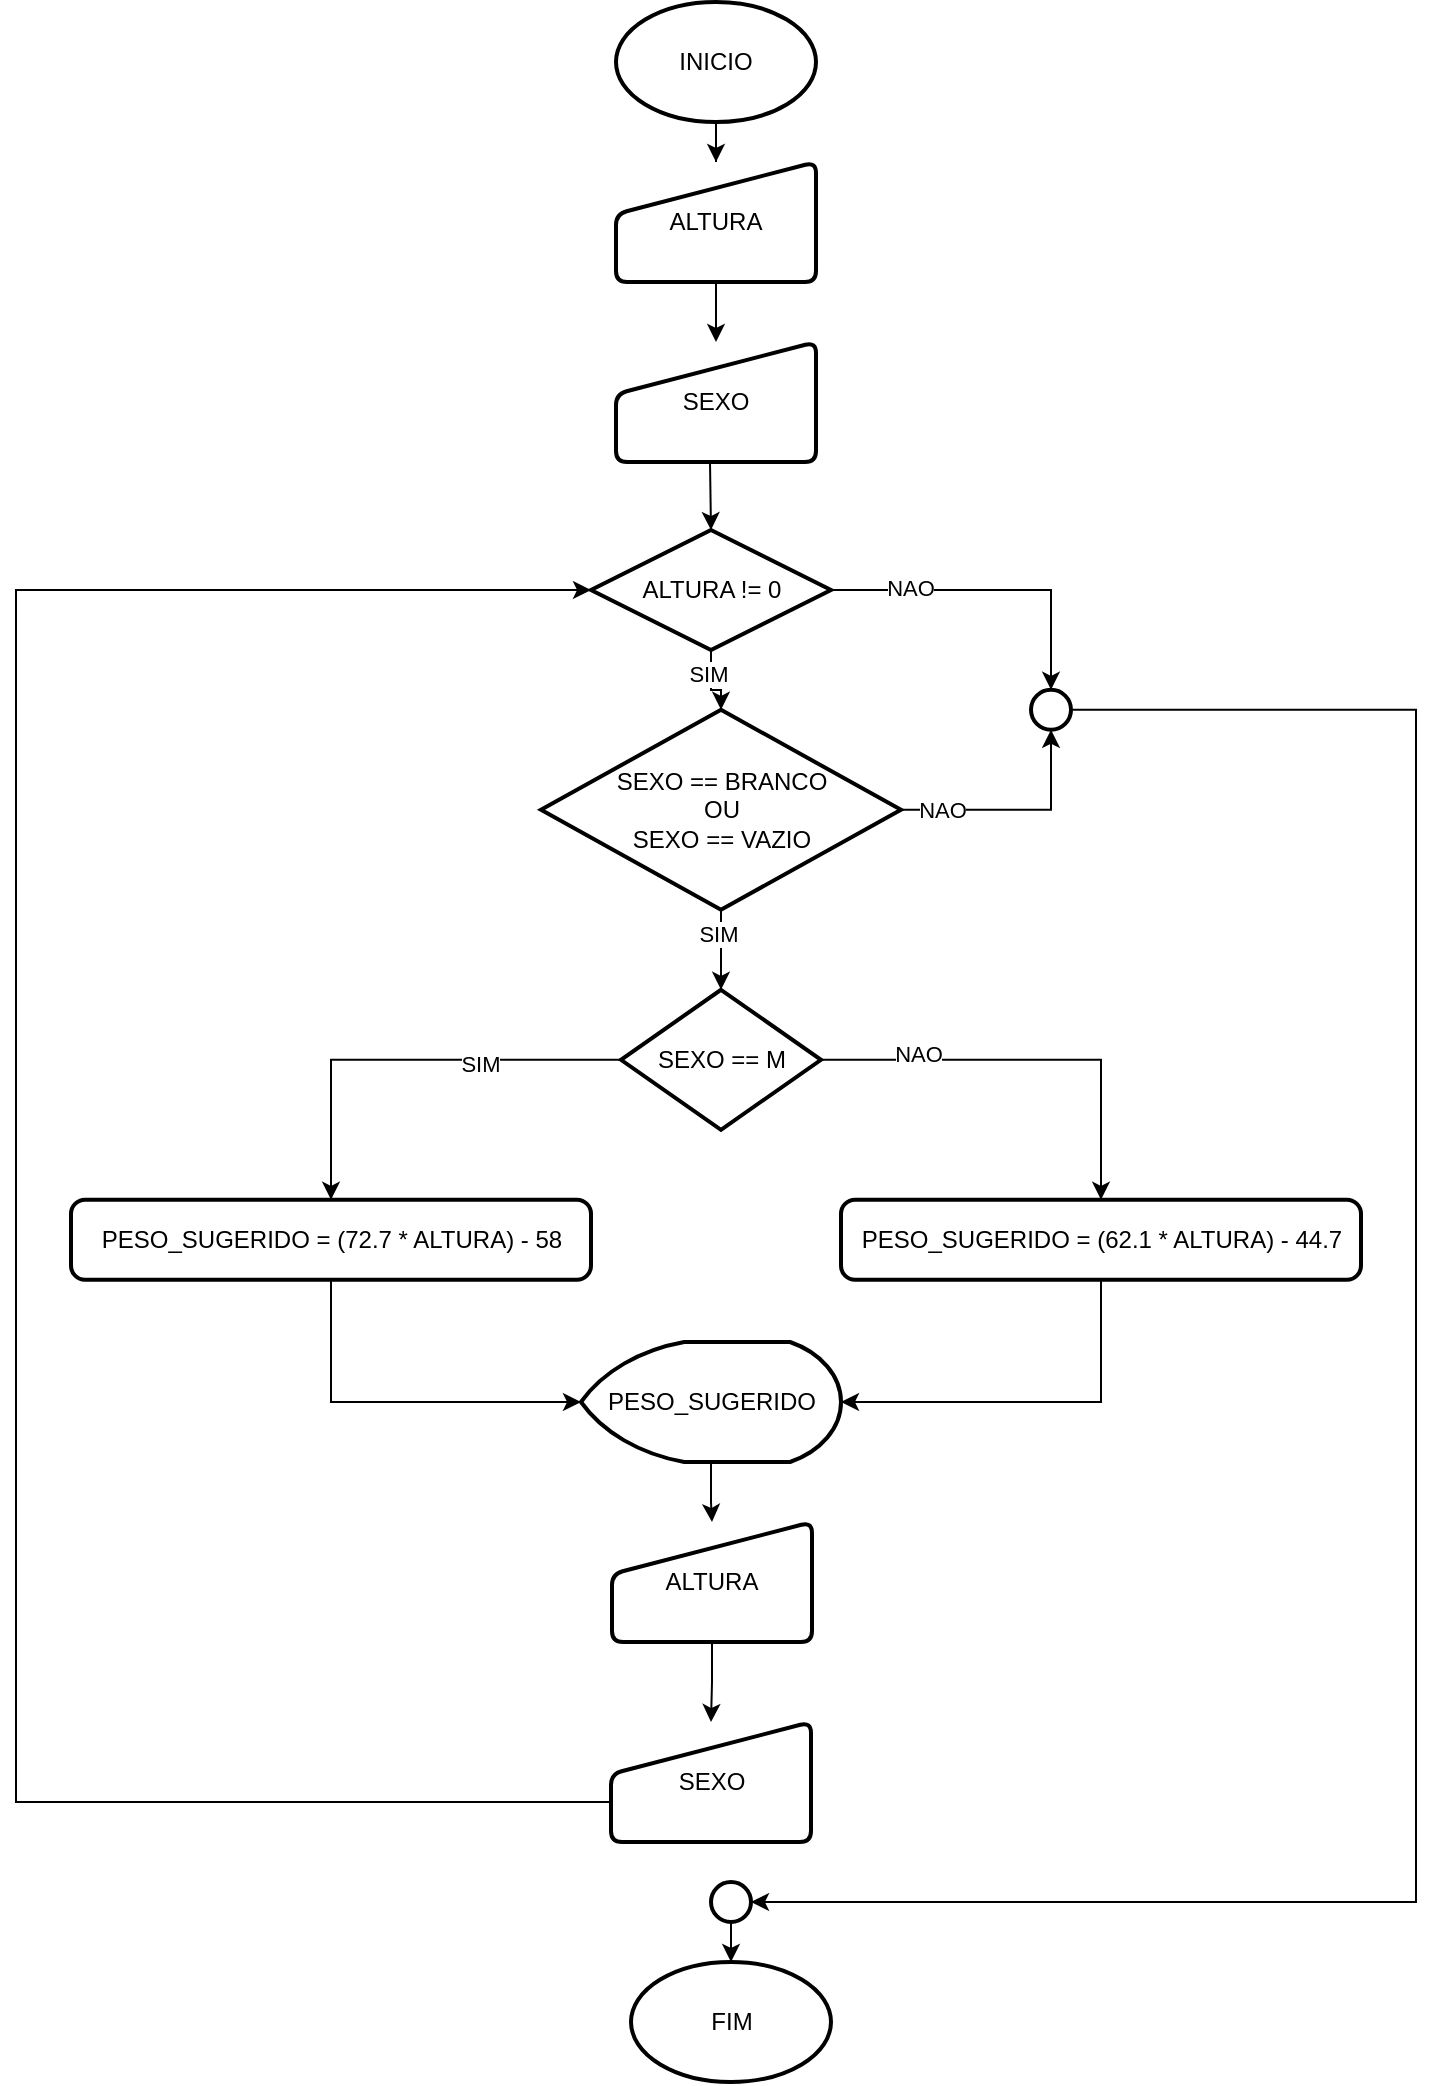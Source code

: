<mxfile version="26.0.8">
  <diagram name="Página-1" id="mj-e01_5pzUuontkbSiP">
    <mxGraphModel dx="978" dy="564" grid="1" gridSize="10" guides="1" tooltips="1" connect="1" arrows="1" fold="1" page="1" pageScale="1" pageWidth="827" pageHeight="1169" math="0" shadow="0">
      <root>
        <mxCell id="0" />
        <mxCell id="1" parent="0" />
        <mxCell id="ijVDi0uQCzCi034brHkh-32" style="edgeStyle=orthogonalEdgeStyle;rounded=0;orthogonalLoop=1;jettySize=auto;html=1;entryX=0.5;entryY=0;entryDx=0;entryDy=0;" edge="1" parent="1" source="ijVDi0uQCzCi034brHkh-2" target="ijVDi0uQCzCi034brHkh-28">
          <mxGeometry relative="1" as="geometry" />
        </mxCell>
        <mxCell id="ijVDi0uQCzCi034brHkh-2" value="INICIO" style="strokeWidth=2;html=1;shape=mxgraph.flowchart.start_1;whiteSpace=wrap;" vertex="1" parent="1">
          <mxGeometry x="363" y="65" width="100" height="60" as="geometry" />
        </mxCell>
        <mxCell id="ijVDi0uQCzCi034brHkh-3" value="FIM" style="strokeWidth=2;html=1;shape=mxgraph.flowchart.start_1;whiteSpace=wrap;" vertex="1" parent="1">
          <mxGeometry x="370.5" y="1045" width="100" height="60" as="geometry" />
        </mxCell>
        <mxCell id="ijVDi0uQCzCi034brHkh-13" style="edgeStyle=orthogonalEdgeStyle;rounded=0;orthogonalLoop=1;jettySize=auto;html=1;exitX=0.5;exitY=1;exitDx=0;exitDy=0;exitPerimeter=0;" edge="1" parent="1" source="ijVDi0uQCzCi034brHkh-7" target="ijVDi0uQCzCi034brHkh-8">
          <mxGeometry relative="1" as="geometry">
            <mxPoint x="415.611" y="398.89" as="sourcePoint" />
          </mxGeometry>
        </mxCell>
        <mxCell id="ijVDi0uQCzCi034brHkh-18" value="SIM" style="edgeLabel;html=1;align=center;verticalAlign=middle;resizable=0;points=[];" vertex="1" connectable="0" parent="ijVDi0uQCzCi034brHkh-13">
          <mxGeometry x="-0.35" y="3" relative="1" as="geometry">
            <mxPoint x="-5" as="offset" />
          </mxGeometry>
        </mxCell>
        <mxCell id="ijVDi0uQCzCi034brHkh-7" value="ALTURA != 0" style="strokeWidth=2;html=1;shape=mxgraph.flowchart.decision;whiteSpace=wrap;" vertex="1" parent="1">
          <mxGeometry x="350.5" y="329" width="120" height="60" as="geometry" />
        </mxCell>
        <mxCell id="ijVDi0uQCzCi034brHkh-8" value="&lt;div&gt;SEXO == BRANCO&lt;/div&gt;&lt;div&gt;OU&lt;/div&gt;&lt;div&gt;SEXO == VAZIO&lt;/div&gt;" style="strokeWidth=2;html=1;shape=mxgraph.flowchart.decision;whiteSpace=wrap;" vertex="1" parent="1">
          <mxGeometry x="325.5" y="418.89" width="180" height="100" as="geometry" />
        </mxCell>
        <mxCell id="ijVDi0uQCzCi034brHkh-41" style="edgeStyle=orthogonalEdgeStyle;rounded=0;orthogonalLoop=1;jettySize=auto;html=1;entryX=1;entryY=0.5;entryDx=0;entryDy=0;entryPerimeter=0;" edge="1" parent="1" source="ijVDi0uQCzCi034brHkh-12" target="ijVDi0uQCzCi034brHkh-42">
          <mxGeometry relative="1" as="geometry">
            <mxPoint x="763" y="935" as="targetPoint" />
            <Array as="points">
              <mxPoint x="763" y="419" />
              <mxPoint x="763" y="1015" />
            </Array>
          </mxGeometry>
        </mxCell>
        <mxCell id="ijVDi0uQCzCi034brHkh-12" value="" style="strokeWidth=2;html=1;shape=mxgraph.flowchart.start_2;whiteSpace=wrap;" vertex="1" parent="1">
          <mxGeometry x="570.5" y="408.89" width="20" height="20" as="geometry" />
        </mxCell>
        <mxCell id="ijVDi0uQCzCi034brHkh-14" style="edgeStyle=orthogonalEdgeStyle;rounded=0;orthogonalLoop=1;jettySize=auto;html=1;entryX=0.5;entryY=1;entryDx=0;entryDy=0;entryPerimeter=0;" edge="1" parent="1" source="ijVDi0uQCzCi034brHkh-8" target="ijVDi0uQCzCi034brHkh-12">
          <mxGeometry relative="1" as="geometry" />
        </mxCell>
        <mxCell id="ijVDi0uQCzCi034brHkh-17" value="NAO" style="edgeLabel;html=1;align=center;verticalAlign=middle;resizable=0;points=[];" vertex="1" connectable="0" parent="ijVDi0uQCzCi034brHkh-14">
          <mxGeometry x="-0.65" relative="1" as="geometry">
            <mxPoint as="offset" />
          </mxGeometry>
        </mxCell>
        <mxCell id="ijVDi0uQCzCi034brHkh-15" style="edgeStyle=orthogonalEdgeStyle;rounded=0;orthogonalLoop=1;jettySize=auto;html=1;entryX=0.5;entryY=0;entryDx=0;entryDy=0;entryPerimeter=0;" edge="1" parent="1" source="ijVDi0uQCzCi034brHkh-7" target="ijVDi0uQCzCi034brHkh-12">
          <mxGeometry relative="1" as="geometry">
            <mxPoint x="475.5" y="369.001" as="sourcePoint" />
          </mxGeometry>
        </mxCell>
        <mxCell id="ijVDi0uQCzCi034brHkh-16" value="NAO" style="edgeLabel;html=1;align=center;verticalAlign=middle;resizable=0;points=[];" vertex="1" connectable="0" parent="ijVDi0uQCzCi034brHkh-15">
          <mxGeometry x="-0.515" y="-4" relative="1" as="geometry">
            <mxPoint y="-5" as="offset" />
          </mxGeometry>
        </mxCell>
        <mxCell id="ijVDi0uQCzCi034brHkh-24" style="edgeStyle=orthogonalEdgeStyle;rounded=0;orthogonalLoop=1;jettySize=auto;html=1;entryX=0.5;entryY=0;entryDx=0;entryDy=0;" edge="1" parent="1" source="ijVDi0uQCzCi034brHkh-19" target="ijVDi0uQCzCi034brHkh-20">
          <mxGeometry relative="1" as="geometry" />
        </mxCell>
        <mxCell id="ijVDi0uQCzCi034brHkh-25" value="SIM" style="edgeLabel;html=1;align=center;verticalAlign=middle;resizable=0;points=[];" vertex="1" connectable="0" parent="ijVDi0uQCzCi034brHkh-24">
          <mxGeometry x="-0.34" y="2" relative="1" as="geometry">
            <mxPoint as="offset" />
          </mxGeometry>
        </mxCell>
        <mxCell id="ijVDi0uQCzCi034brHkh-26" style="edgeStyle=orthogonalEdgeStyle;rounded=0;orthogonalLoop=1;jettySize=auto;html=1;entryX=0.5;entryY=0;entryDx=0;entryDy=0;" edge="1" parent="1" source="ijVDi0uQCzCi034brHkh-19" target="ijVDi0uQCzCi034brHkh-21">
          <mxGeometry relative="1" as="geometry" />
        </mxCell>
        <mxCell id="ijVDi0uQCzCi034brHkh-27" value="NAO" style="edgeLabel;html=1;align=center;verticalAlign=middle;resizable=0;points=[];" vertex="1" connectable="0" parent="ijVDi0uQCzCi034brHkh-26">
          <mxGeometry x="-0.543" y="3" relative="1" as="geometry">
            <mxPoint as="offset" />
          </mxGeometry>
        </mxCell>
        <mxCell id="ijVDi0uQCzCi034brHkh-19" value="SEXO == M" style="strokeWidth=2;html=1;shape=mxgraph.flowchart.decision;whiteSpace=wrap;" vertex="1" parent="1">
          <mxGeometry x="365.5" y="558.89" width="100" height="70" as="geometry" />
        </mxCell>
        <mxCell id="ijVDi0uQCzCi034brHkh-20" value="PESO_SUGERIDO = (72.7 * ALTURA) - 58" style="rounded=1;whiteSpace=wrap;html=1;absoluteArcSize=1;arcSize=14;strokeWidth=2;" vertex="1" parent="1">
          <mxGeometry x="90.5" y="663.89" width="260" height="40" as="geometry" />
        </mxCell>
        <mxCell id="ijVDi0uQCzCi034brHkh-21" value="PESO_SUGERIDO = (62.1 * ALTURA) - 44.7" style="rounded=1;whiteSpace=wrap;html=1;absoluteArcSize=1;arcSize=14;strokeWidth=2;" vertex="1" parent="1">
          <mxGeometry x="475.5" y="663.89" width="260" height="40" as="geometry" />
        </mxCell>
        <mxCell id="ijVDi0uQCzCi034brHkh-22" style="edgeStyle=orthogonalEdgeStyle;rounded=0;orthogonalLoop=1;jettySize=auto;html=1;entryX=0.5;entryY=0;entryDx=0;entryDy=0;entryPerimeter=0;" edge="1" parent="1" source="ijVDi0uQCzCi034brHkh-8" target="ijVDi0uQCzCi034brHkh-19">
          <mxGeometry relative="1" as="geometry" />
        </mxCell>
        <mxCell id="ijVDi0uQCzCi034brHkh-23" value="SIM" style="edgeLabel;html=1;align=center;verticalAlign=middle;resizable=0;points=[];" vertex="1" connectable="0" parent="ijVDi0uQCzCi034brHkh-22">
          <mxGeometry x="-0.4" y="-2" relative="1" as="geometry">
            <mxPoint as="offset" />
          </mxGeometry>
        </mxCell>
        <mxCell id="ijVDi0uQCzCi034brHkh-33" style="edgeStyle=orthogonalEdgeStyle;rounded=0;orthogonalLoop=1;jettySize=auto;html=1;entryX=0.5;entryY=0;entryDx=0;entryDy=0;" edge="1" parent="1" source="ijVDi0uQCzCi034brHkh-28" target="ijVDi0uQCzCi034brHkh-29">
          <mxGeometry relative="1" as="geometry" />
        </mxCell>
        <mxCell id="ijVDi0uQCzCi034brHkh-28" value="ALTURA" style="html=1;strokeWidth=2;shape=manualInput;whiteSpace=wrap;rounded=1;size=26;arcSize=11;" vertex="1" parent="1">
          <mxGeometry x="363" y="145" width="100" height="60" as="geometry" />
        </mxCell>
        <mxCell id="ijVDi0uQCzCi034brHkh-29" value="SEXO" style="html=1;strokeWidth=2;shape=manualInput;whiteSpace=wrap;rounded=1;size=26;arcSize=11;" vertex="1" parent="1">
          <mxGeometry x="363" y="235" width="100" height="60" as="geometry" />
        </mxCell>
        <mxCell id="ijVDi0uQCzCi034brHkh-34" style="edgeStyle=orthogonalEdgeStyle;rounded=0;orthogonalLoop=1;jettySize=auto;html=1;entryX=0.5;entryY=0;entryDx=0;entryDy=0;entryPerimeter=0;" edge="1" parent="1" target="ijVDi0uQCzCi034brHkh-7">
          <mxGeometry relative="1" as="geometry">
            <mxPoint x="410" y="295" as="sourcePoint" />
            <mxPoint x="493" y="335" as="targetPoint" />
          </mxGeometry>
        </mxCell>
        <mxCell id="ijVDi0uQCzCi034brHkh-39" style="edgeStyle=orthogonalEdgeStyle;rounded=0;orthogonalLoop=1;jettySize=auto;html=1;entryX=0.5;entryY=0;entryDx=0;entryDy=0;" edge="1" parent="1" source="ijVDi0uQCzCi034brHkh-35" target="ijVDi0uQCzCi034brHkh-36">
          <mxGeometry relative="1" as="geometry" />
        </mxCell>
        <mxCell id="ijVDi0uQCzCi034brHkh-35" value="ALTURA" style="html=1;strokeWidth=2;shape=manualInput;whiteSpace=wrap;rounded=1;size=26;arcSize=11;" vertex="1" parent="1">
          <mxGeometry x="361" y="825" width="100" height="60" as="geometry" />
        </mxCell>
        <mxCell id="ijVDi0uQCzCi034brHkh-36" value="SEXO" style="html=1;strokeWidth=2;shape=manualInput;whiteSpace=wrap;rounded=1;size=26;arcSize=11;" vertex="1" parent="1">
          <mxGeometry x="360.5" y="925" width="100" height="60" as="geometry" />
        </mxCell>
        <mxCell id="ijVDi0uQCzCi034brHkh-40" style="edgeStyle=orthogonalEdgeStyle;rounded=0;orthogonalLoop=1;jettySize=auto;html=1;entryX=0;entryY=0.5;entryDx=0;entryDy=0;entryPerimeter=0;" edge="1" parent="1" source="ijVDi0uQCzCi034brHkh-36" target="ijVDi0uQCzCi034brHkh-7">
          <mxGeometry relative="1" as="geometry">
            <Array as="points">
              <mxPoint x="63" y="965" />
              <mxPoint x="63" y="359" />
            </Array>
          </mxGeometry>
        </mxCell>
        <mxCell id="ijVDi0uQCzCi034brHkh-47" style="edgeStyle=orthogonalEdgeStyle;rounded=0;orthogonalLoop=1;jettySize=auto;html=1;" edge="1" parent="1" source="ijVDi0uQCzCi034brHkh-42" target="ijVDi0uQCzCi034brHkh-3">
          <mxGeometry relative="1" as="geometry" />
        </mxCell>
        <mxCell id="ijVDi0uQCzCi034brHkh-42" value="" style="strokeWidth=2;html=1;shape=mxgraph.flowchart.start_2;whiteSpace=wrap;" vertex="1" parent="1">
          <mxGeometry x="410.5" y="1005" width="20" height="20" as="geometry" />
        </mxCell>
        <mxCell id="ijVDi0uQCzCi034brHkh-46" style="edgeStyle=orthogonalEdgeStyle;rounded=0;orthogonalLoop=1;jettySize=auto;html=1;entryX=0.5;entryY=0;entryDx=0;entryDy=0;" edge="1" parent="1" source="ijVDi0uQCzCi034brHkh-43" target="ijVDi0uQCzCi034brHkh-35">
          <mxGeometry relative="1" as="geometry" />
        </mxCell>
        <mxCell id="ijVDi0uQCzCi034brHkh-43" value="PESO_SUGERIDO" style="strokeWidth=2;html=1;shape=mxgraph.flowchart.display;whiteSpace=wrap;" vertex="1" parent="1">
          <mxGeometry x="345.5" y="735" width="130" height="60" as="geometry" />
        </mxCell>
        <mxCell id="ijVDi0uQCzCi034brHkh-44" style="edgeStyle=orthogonalEdgeStyle;rounded=0;orthogonalLoop=1;jettySize=auto;html=1;entryX=0;entryY=0.5;entryDx=0;entryDy=0;entryPerimeter=0;" edge="1" parent="1" source="ijVDi0uQCzCi034brHkh-20" target="ijVDi0uQCzCi034brHkh-43">
          <mxGeometry relative="1" as="geometry" />
        </mxCell>
        <mxCell id="ijVDi0uQCzCi034brHkh-45" style="edgeStyle=orthogonalEdgeStyle;rounded=0;orthogonalLoop=1;jettySize=auto;html=1;entryX=1;entryY=0.5;entryDx=0;entryDy=0;entryPerimeter=0;" edge="1" parent="1" source="ijVDi0uQCzCi034brHkh-21" target="ijVDi0uQCzCi034brHkh-43">
          <mxGeometry relative="1" as="geometry" />
        </mxCell>
      </root>
    </mxGraphModel>
  </diagram>
</mxfile>
